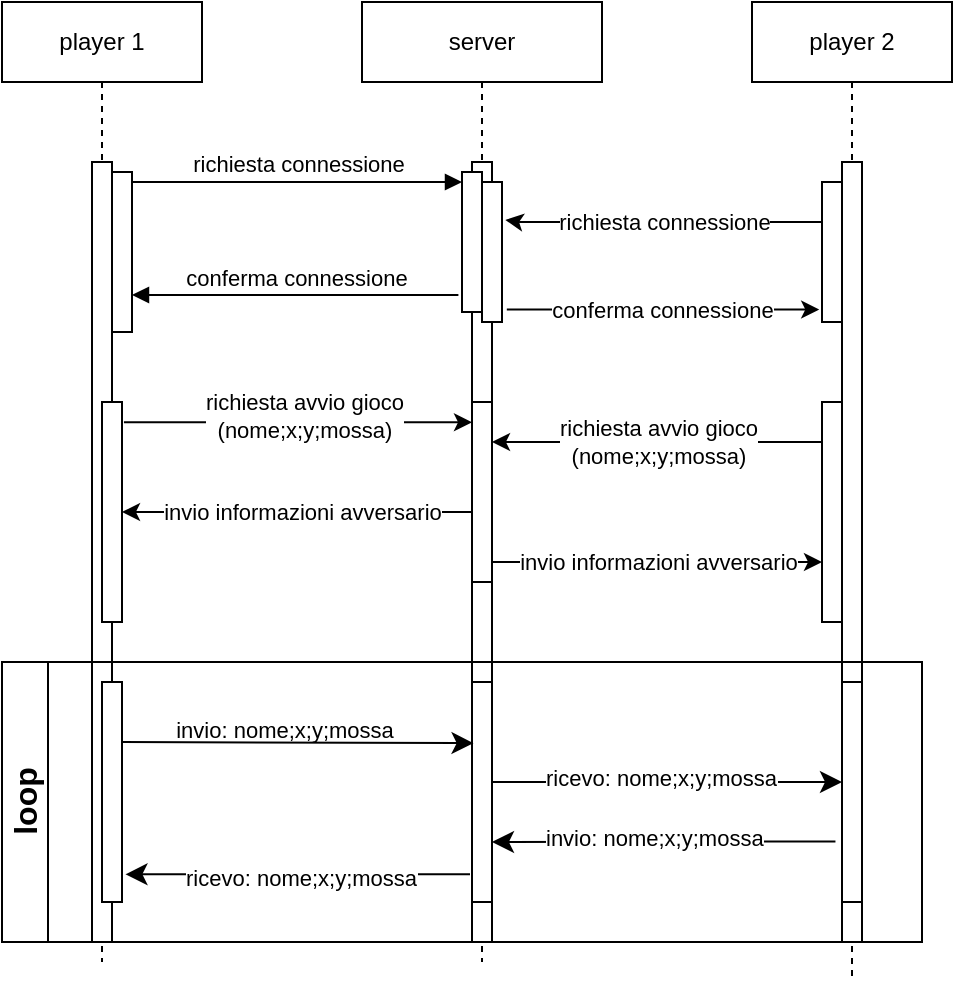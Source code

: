 <mxfile version="22.1.4" type="google">
  <diagram name="Page-1" id="2YBvvXClWsGukQMizWep">
    <mxGraphModel grid="1" page="1" gridSize="10" guides="1" tooltips="1" connect="1" arrows="1" fold="1" pageScale="1" pageWidth="850" pageHeight="1100" math="0" shadow="0">
      <root>
        <mxCell id="0" />
        <mxCell id="1" parent="0" />
        <mxCell id="aM9ryv3xv72pqoxQDRHE-1" value="player 1" style="shape=umlLifeline;perimeter=lifelinePerimeter;whiteSpace=wrap;html=1;container=0;dropTarget=0;collapsible=0;recursiveResize=0;outlineConnect=0;portConstraint=eastwest;newEdgeStyle={&quot;edgeStyle&quot;:&quot;elbowEdgeStyle&quot;,&quot;elbow&quot;:&quot;vertical&quot;,&quot;curved&quot;:0,&quot;rounded&quot;:0};" vertex="1" parent="1">
          <mxGeometry x="60" y="40" width="100" height="480" as="geometry" />
        </mxCell>
        <mxCell id="aM9ryv3xv72pqoxQDRHE-2" value="" style="html=1;points=[];perimeter=orthogonalPerimeter;outlineConnect=0;targetShapes=umlLifeline;portConstraint=eastwest;newEdgeStyle={&quot;edgeStyle&quot;:&quot;elbowEdgeStyle&quot;,&quot;elbow&quot;:&quot;vertical&quot;,&quot;curved&quot;:0,&quot;rounded&quot;:0};" vertex="1" parent="aM9ryv3xv72pqoxQDRHE-1">
          <mxGeometry x="45" y="80" width="10" height="390" as="geometry" />
        </mxCell>
        <mxCell id="aM9ryv3xv72pqoxQDRHE-4" value="" style="html=1;points=[];perimeter=orthogonalPerimeter;outlineConnect=0;targetShapes=umlLifeline;portConstraint=eastwest;newEdgeStyle={&quot;edgeStyle&quot;:&quot;elbowEdgeStyle&quot;,&quot;elbow&quot;:&quot;vertical&quot;,&quot;curved&quot;:0,&quot;rounded&quot;:0};" vertex="1" parent="aM9ryv3xv72pqoxQDRHE-1">
          <mxGeometry x="55" y="85" width="10" height="80" as="geometry" />
        </mxCell>
        <mxCell id="aM9ryv3xv72pqoxQDRHE-5" value="server" style="shape=umlLifeline;perimeter=lifelinePerimeter;whiteSpace=wrap;html=1;container=0;dropTarget=0;collapsible=0;recursiveResize=0;outlineConnect=0;portConstraint=eastwest;newEdgeStyle={&quot;edgeStyle&quot;:&quot;elbowEdgeStyle&quot;,&quot;elbow&quot;:&quot;vertical&quot;,&quot;curved&quot;:0,&quot;rounded&quot;:0};" vertex="1" parent="1">
          <mxGeometry x="240" y="40" width="120" height="480" as="geometry" />
        </mxCell>
        <mxCell id="aM9ryv3xv72pqoxQDRHE-6" value="" style="html=1;points=[];perimeter=orthogonalPerimeter;outlineConnect=0;targetShapes=umlLifeline;portConstraint=eastwest;newEdgeStyle={&quot;edgeStyle&quot;:&quot;elbowEdgeStyle&quot;,&quot;elbow&quot;:&quot;vertical&quot;,&quot;curved&quot;:0,&quot;rounded&quot;:0};" vertex="1" parent="aM9ryv3xv72pqoxQDRHE-5">
          <mxGeometry x="55" y="80" width="10" height="390" as="geometry" />
        </mxCell>
        <mxCell id="aM9ryv3xv72pqoxQDRHE-7" value="richiesta connessione" style="html=1;verticalAlign=bottom;endArrow=block;edgeStyle=elbowEdgeStyle;elbow=vertical;curved=0;rounded=0;" edge="1" parent="1" source="aM9ryv3xv72pqoxQDRHE-4">
          <mxGeometry relative="1" as="geometry">
            <mxPoint x="140" y="130" as="sourcePoint" />
            <Array as="points">
              <mxPoint x="290" y="130" />
            </Array>
            <mxPoint x="290" y="130" as="targetPoint" />
          </mxGeometry>
        </mxCell>
        <mxCell id="aM9ryv3xv72pqoxQDRHE-9" value="conferma connessione" style="html=1;verticalAlign=bottom;endArrow=block;edgeStyle=elbowEdgeStyle;elbow=vertical;curved=0;rounded=0;exitX=-0.18;exitY=0.878;exitDx=0;exitDy=0;exitPerimeter=0;" edge="1" parent="1" target="aM9ryv3xv72pqoxQDRHE-4" source="GxFs1mWM5EbDq3UqF2qv-5">
          <mxGeometry relative="1" as="geometry">
            <mxPoint x="265" y="180" as="sourcePoint" />
            <Array as="points" />
            <mxPoint x="130" y="180" as="targetPoint" />
          </mxGeometry>
        </mxCell>
        <mxCell id="GxFs1mWM5EbDq3UqF2qv-1" value="player 2" style="shape=umlLifeline;perimeter=lifelinePerimeter;whiteSpace=wrap;html=1;container=0;dropTarget=0;collapsible=0;recursiveResize=0;outlineConnect=0;portConstraint=eastwest;newEdgeStyle={&quot;edgeStyle&quot;:&quot;elbowEdgeStyle&quot;,&quot;elbow&quot;:&quot;vertical&quot;,&quot;curved&quot;:0,&quot;rounded&quot;:0};" vertex="1" parent="1">
          <mxGeometry x="435" y="40" width="100" height="490" as="geometry" />
        </mxCell>
        <mxCell id="GxFs1mWM5EbDq3UqF2qv-2" value="" style="html=1;points=[];perimeter=orthogonalPerimeter;outlineConnect=0;targetShapes=umlLifeline;portConstraint=eastwest;newEdgeStyle={&quot;edgeStyle&quot;:&quot;elbowEdgeStyle&quot;,&quot;elbow&quot;:&quot;vertical&quot;,&quot;curved&quot;:0,&quot;rounded&quot;:0};" vertex="1" parent="GxFs1mWM5EbDq3UqF2qv-1">
          <mxGeometry x="45" y="80" width="10" height="390" as="geometry" />
        </mxCell>
        <mxCell id="GxFs1mWM5EbDq3UqF2qv-4" value="richiesta connessione" style="endArrow=classic;html=1;rounded=0;entryX=1.167;entryY=0.271;entryDx=0;entryDy=0;entryPerimeter=0;exitX=0;exitY=0.286;exitDx=0;exitDy=0;exitPerimeter=0;" edge="1" parent="1" target="GxFs1mWM5EbDq3UqF2qv-6" source="GxFs1mWM5EbDq3UqF2qv-8">
          <mxGeometry width="50" height="50" relative="1" as="geometry">
            <mxPoint x="483.95" y="150.06" as="sourcePoint" />
            <mxPoint x="280.0" y="159.94" as="targetPoint" />
            <Array as="points">
              <mxPoint x="318.95" y="150.06" />
            </Array>
          </mxGeometry>
        </mxCell>
        <mxCell id="GxFs1mWM5EbDq3UqF2qv-5" value="" style="rounded=0;whiteSpace=wrap;html=1;" vertex="1" parent="1">
          <mxGeometry x="290" y="125" width="10" height="70" as="geometry" />
        </mxCell>
        <mxCell id="GxFs1mWM5EbDq3UqF2qv-6" value="" style="rounded=0;whiteSpace=wrap;html=1;" vertex="1" parent="1">
          <mxGeometry x="300" y="130" width="10" height="70" as="geometry" />
        </mxCell>
        <mxCell id="GxFs1mWM5EbDq3UqF2qv-7" value="conferma connessione" style="endArrow=classic;html=1;rounded=0;entryX=-0.139;entryY=0.911;entryDx=0;entryDy=0;entryPerimeter=0;exitX=1.241;exitY=0.911;exitDx=0;exitDy=0;exitPerimeter=0;" edge="1" parent="1" target="GxFs1mWM5EbDq3UqF2qv-8" source="GxFs1mWM5EbDq3UqF2qv-6">
          <mxGeometry width="50" height="50" relative="1" as="geometry">
            <mxPoint x="280" y="200" as="sourcePoint" />
            <mxPoint x="470" y="200" as="targetPoint" />
          </mxGeometry>
        </mxCell>
        <mxCell id="GxFs1mWM5EbDq3UqF2qv-8" value="" style="rounded=0;whiteSpace=wrap;html=1;" vertex="1" parent="1">
          <mxGeometry x="470" y="130" width="10" height="70" as="geometry" />
        </mxCell>
        <mxCell id="GxFs1mWM5EbDq3UqF2qv-9" value="" style="endArrow=classic;html=1;rounded=0;exitX=1.097;exitY=0.092;exitDx=0;exitDy=0;exitPerimeter=0;" edge="1" parent="1" target="aM9ryv3xv72pqoxQDRHE-6" source="GxFs1mWM5EbDq3UqF2qv-11">
          <mxGeometry width="50" height="50" relative="1" as="geometry">
            <mxPoint x="140" y="250" as="sourcePoint" />
            <mxPoint x="150" y="200" as="targetPoint" />
          </mxGeometry>
        </mxCell>
        <mxCell id="GxFs1mWM5EbDq3UqF2qv-13" value="richiesta avvio gioco&lt;br&gt;(nome;x;y;mossa)" style="edgeLabel;html=1;align=center;verticalAlign=middle;resizable=0;points=[];" connectable="0" vertex="1" parent="GxFs1mWM5EbDq3UqF2qv-9">
          <mxGeometry x="0.036" y="3" relative="1" as="geometry">
            <mxPoint as="offset" />
          </mxGeometry>
        </mxCell>
        <mxCell id="GxFs1mWM5EbDq3UqF2qv-11" value="" style="rounded=0;whiteSpace=wrap;html=1;" vertex="1" parent="1">
          <mxGeometry x="110" y="240" width="10" height="110" as="geometry" />
        </mxCell>
        <mxCell id="GxFs1mWM5EbDq3UqF2qv-12" value="" style="rounded=0;whiteSpace=wrap;html=1;" vertex="1" parent="1">
          <mxGeometry x="470" y="240" width="10" height="110" as="geometry" />
        </mxCell>
        <mxCell id="GxFs1mWM5EbDq3UqF2qv-17" value="richiesta avvio gioco&lt;br&gt;(nome;x;y;mossa)" style="endArrow=classic;html=1;rounded=0;" edge="1" parent="1" target="aM9ryv3xv72pqoxQDRHE-6">
          <mxGeometry width="50" height="50" relative="1" as="geometry">
            <mxPoint x="470" y="260" as="sourcePoint" />
            <mxPoint x="310" y="260" as="targetPoint" />
          </mxGeometry>
        </mxCell>
        <mxCell id="GxFs1mWM5EbDq3UqF2qv-18" value="invio informazioni avversario" style="endArrow=classic;html=1;rounded=0;entryX=1;entryY=0.5;entryDx=0;entryDy=0;" edge="1" parent="1" target="GxFs1mWM5EbDq3UqF2qv-11" source="aM9ryv3xv72pqoxQDRHE-5">
          <mxGeometry width="50" height="50" relative="1" as="geometry">
            <mxPoint x="270" y="294.66" as="sourcePoint" />
            <mxPoint x="189.81" y="294.66" as="targetPoint" />
          </mxGeometry>
        </mxCell>
        <mxCell id="GxFs1mWM5EbDq3UqF2qv-19" value="invio informazioni avversario" style="endArrow=classic;html=1;rounded=0;" edge="1" parent="1" source="aM9ryv3xv72pqoxQDRHE-6">
          <mxGeometry width="50" height="50" relative="1" as="geometry">
            <mxPoint x="310" y="320" as="sourcePoint" />
            <mxPoint x="470" y="320" as="targetPoint" />
            <Array as="points" />
          </mxGeometry>
        </mxCell>
        <mxCell id="Sa9ZjQ-bE15-vmHGq1m6-4" value="" style="rounded=0;whiteSpace=wrap;html=1;fontSize=16;" vertex="1" parent="1">
          <mxGeometry x="295" y="240" width="10" height="90" as="geometry" />
        </mxCell>
        <mxCell id="Sa9ZjQ-bE15-vmHGq1m6-5" style="edgeStyle=none;curved=1;rounded=0;orthogonalLoop=1;jettySize=auto;html=1;exitX=0.5;exitY=1;exitDx=0;exitDy=0;fontSize=12;startSize=8;endSize=8;" edge="1" parent="1" source="GxFs1mWM5EbDq3UqF2qv-11" target="GxFs1mWM5EbDq3UqF2qv-11">
          <mxGeometry relative="1" as="geometry" />
        </mxCell>
        <mxCell id="GxFs1mWM5EbDq3UqF2qv-20" value="" style="rounded=0;whiteSpace=wrap;html=1;" vertex="1" parent="1">
          <mxGeometry x="110" y="380" width="10" height="110" as="geometry" />
        </mxCell>
        <mxCell id="Sa9ZjQ-bE15-vmHGq1m6-8" value="" style="rounded=0;whiteSpace=wrap;html=1;" vertex="1" parent="1">
          <mxGeometry x="295" y="380" width="10" height="110" as="geometry" />
        </mxCell>
        <mxCell id="Sa9ZjQ-bE15-vmHGq1m6-9" value="" style="rounded=0;whiteSpace=wrap;html=1;" vertex="1" parent="1">
          <mxGeometry x="480" y="380" width="10" height="110" as="geometry" />
        </mxCell>
        <mxCell id="Sa9ZjQ-bE15-vmHGq1m6-12" value="loop" style="swimlane;horizontal=0;whiteSpace=wrap;html=1;fontSize=16;" vertex="1" parent="1">
          <mxGeometry x="60" y="370" width="460" height="140" as="geometry" />
        </mxCell>
        <mxCell id="Sa9ZjQ-bE15-vmHGq1m6-19" value="invio: nome;x;y;mossa" style="edgeLabel;html=1;align=center;verticalAlign=middle;resizable=0;points=[];" connectable="0" vertex="1" parent="1">
          <mxGeometry x="200.0" y="410.0" as="geometry">
            <mxPoint x="1" y="-6" as="offset" />
          </mxGeometry>
        </mxCell>
        <mxCell id="Sa9ZjQ-bE15-vmHGq1m6-20" value="" style="endArrow=classic;html=1;rounded=0;fontSize=12;startSize=8;endSize=8;curved=1;entryX=0.078;entryY=0.278;entryDx=0;entryDy=0;entryPerimeter=0;" edge="1" parent="1" target="Sa9ZjQ-bE15-vmHGq1m6-8">
          <mxGeometry width="50" height="50" relative="1" as="geometry">
            <mxPoint x="120" y="410" as="sourcePoint" />
            <mxPoint x="170" y="360" as="targetPoint" />
          </mxGeometry>
        </mxCell>
        <mxCell id="Sa9ZjQ-bE15-vmHGq1m6-22" value="" style="endArrow=classic;html=1;rounded=0;fontSize=12;startSize=8;endSize=8;curved=1;" edge="1" parent="1">
          <mxGeometry width="50" height="50" relative="1" as="geometry">
            <mxPoint x="305" y="430" as="sourcePoint" />
            <mxPoint x="480" y="430" as="targetPoint" />
          </mxGeometry>
        </mxCell>
        <mxCell id="Sa9ZjQ-bE15-vmHGq1m6-23" value="&lt;span style=&quot;color: rgb(0, 0, 0); font-family: Helvetica; font-size: 11px; font-style: normal; font-variant-ligatures: normal; font-variant-caps: normal; font-weight: 400; letter-spacing: normal; orphans: 2; text-align: center; text-indent: 0px; text-transform: none; widows: 2; word-spacing: 0px; -webkit-text-stroke-width: 0px; background-color: rgb(255, 255, 255); text-decoration-thickness: initial; text-decoration-style: initial; text-decoration-color: initial; float: none; display: inline !important;&quot;&gt;ricevo: nome;x;y;mossa&lt;/span&gt;" style="text;whiteSpace=wrap;html=1;fontSize=16;" vertex="1" parent="1">
          <mxGeometry x="330" y="410" width="140" height="20" as="geometry" />
        </mxCell>
        <mxCell id="Sa9ZjQ-bE15-vmHGq1m6-24" value="" style="endArrow=classic;html=1;rounded=0;fontSize=12;startSize=8;endSize=8;curved=1;exitX=-0.327;exitY=0.725;exitDx=0;exitDy=0;exitPerimeter=0;" edge="1" parent="1" source="Sa9ZjQ-bE15-vmHGq1m6-9">
          <mxGeometry width="50" height="50" relative="1" as="geometry">
            <mxPoint x="384.95" y="460" as="sourcePoint" />
            <mxPoint x="304.995" y="460" as="targetPoint" />
          </mxGeometry>
        </mxCell>
        <mxCell id="Sa9ZjQ-bE15-vmHGq1m6-25" value="&lt;span style=&quot;color: rgb(0, 0, 0); font-family: Helvetica; font-size: 11px; font-style: normal; font-variant-ligatures: normal; font-variant-caps: normal; font-weight: 400; letter-spacing: normal; orphans: 2; text-align: center; text-indent: 0px; text-transform: none; widows: 2; word-spacing: 0px; -webkit-text-stroke-width: 0px; background-color: rgb(255, 255, 255); text-decoration-thickness: initial; text-decoration-style: initial; text-decoration-color: initial; float: none; display: inline !important;&quot;&gt;invio: nome;x;y;mossa&lt;/span&gt;" style="text;whiteSpace=wrap;html=1;fontSize=16;" vertex="1" parent="1">
          <mxGeometry x="330" y="440" width="140" height="40" as="geometry" />
        </mxCell>
        <mxCell id="Sa9ZjQ-bE15-vmHGq1m6-26" value="" style="endArrow=classic;html=1;rounded=0;fontSize=12;startSize=8;endSize=8;curved=1;entryX=1.173;entryY=0.874;entryDx=0;entryDy=0;entryPerimeter=0;exitX=-0.1;exitY=0.874;exitDx=0;exitDy=0;exitPerimeter=0;" edge="1" parent="1" source="Sa9ZjQ-bE15-vmHGq1m6-8" target="GxFs1mWM5EbDq3UqF2qv-20">
          <mxGeometry width="50" height="50" relative="1" as="geometry">
            <mxPoint x="220" y="490" as="sourcePoint" />
            <mxPoint x="270" y="440" as="targetPoint" />
          </mxGeometry>
        </mxCell>
        <mxCell id="Sa9ZjQ-bE15-vmHGq1m6-27" value="&lt;span style=&quot;color: rgb(0, 0, 0); font-family: Helvetica; font-size: 11px; font-style: normal; font-variant-ligatures: normal; font-variant-caps: normal; font-weight: 400; letter-spacing: normal; orphans: 2; text-align: center; text-indent: 0px; text-transform: none; widows: 2; word-spacing: 0px; -webkit-text-stroke-width: 0px; background-color: rgb(255, 255, 255); text-decoration-thickness: initial; text-decoration-style: initial; text-decoration-color: initial; float: none; display: inline !important;&quot;&gt;ricevo: nome;x;y;mossa&lt;/span&gt;" style="text;whiteSpace=wrap;html=1;fontSize=16;" vertex="1" parent="1">
          <mxGeometry x="150" y="460" width="140" height="20" as="geometry" />
        </mxCell>
      </root>
    </mxGraphModel>
  </diagram>
</mxfile>
